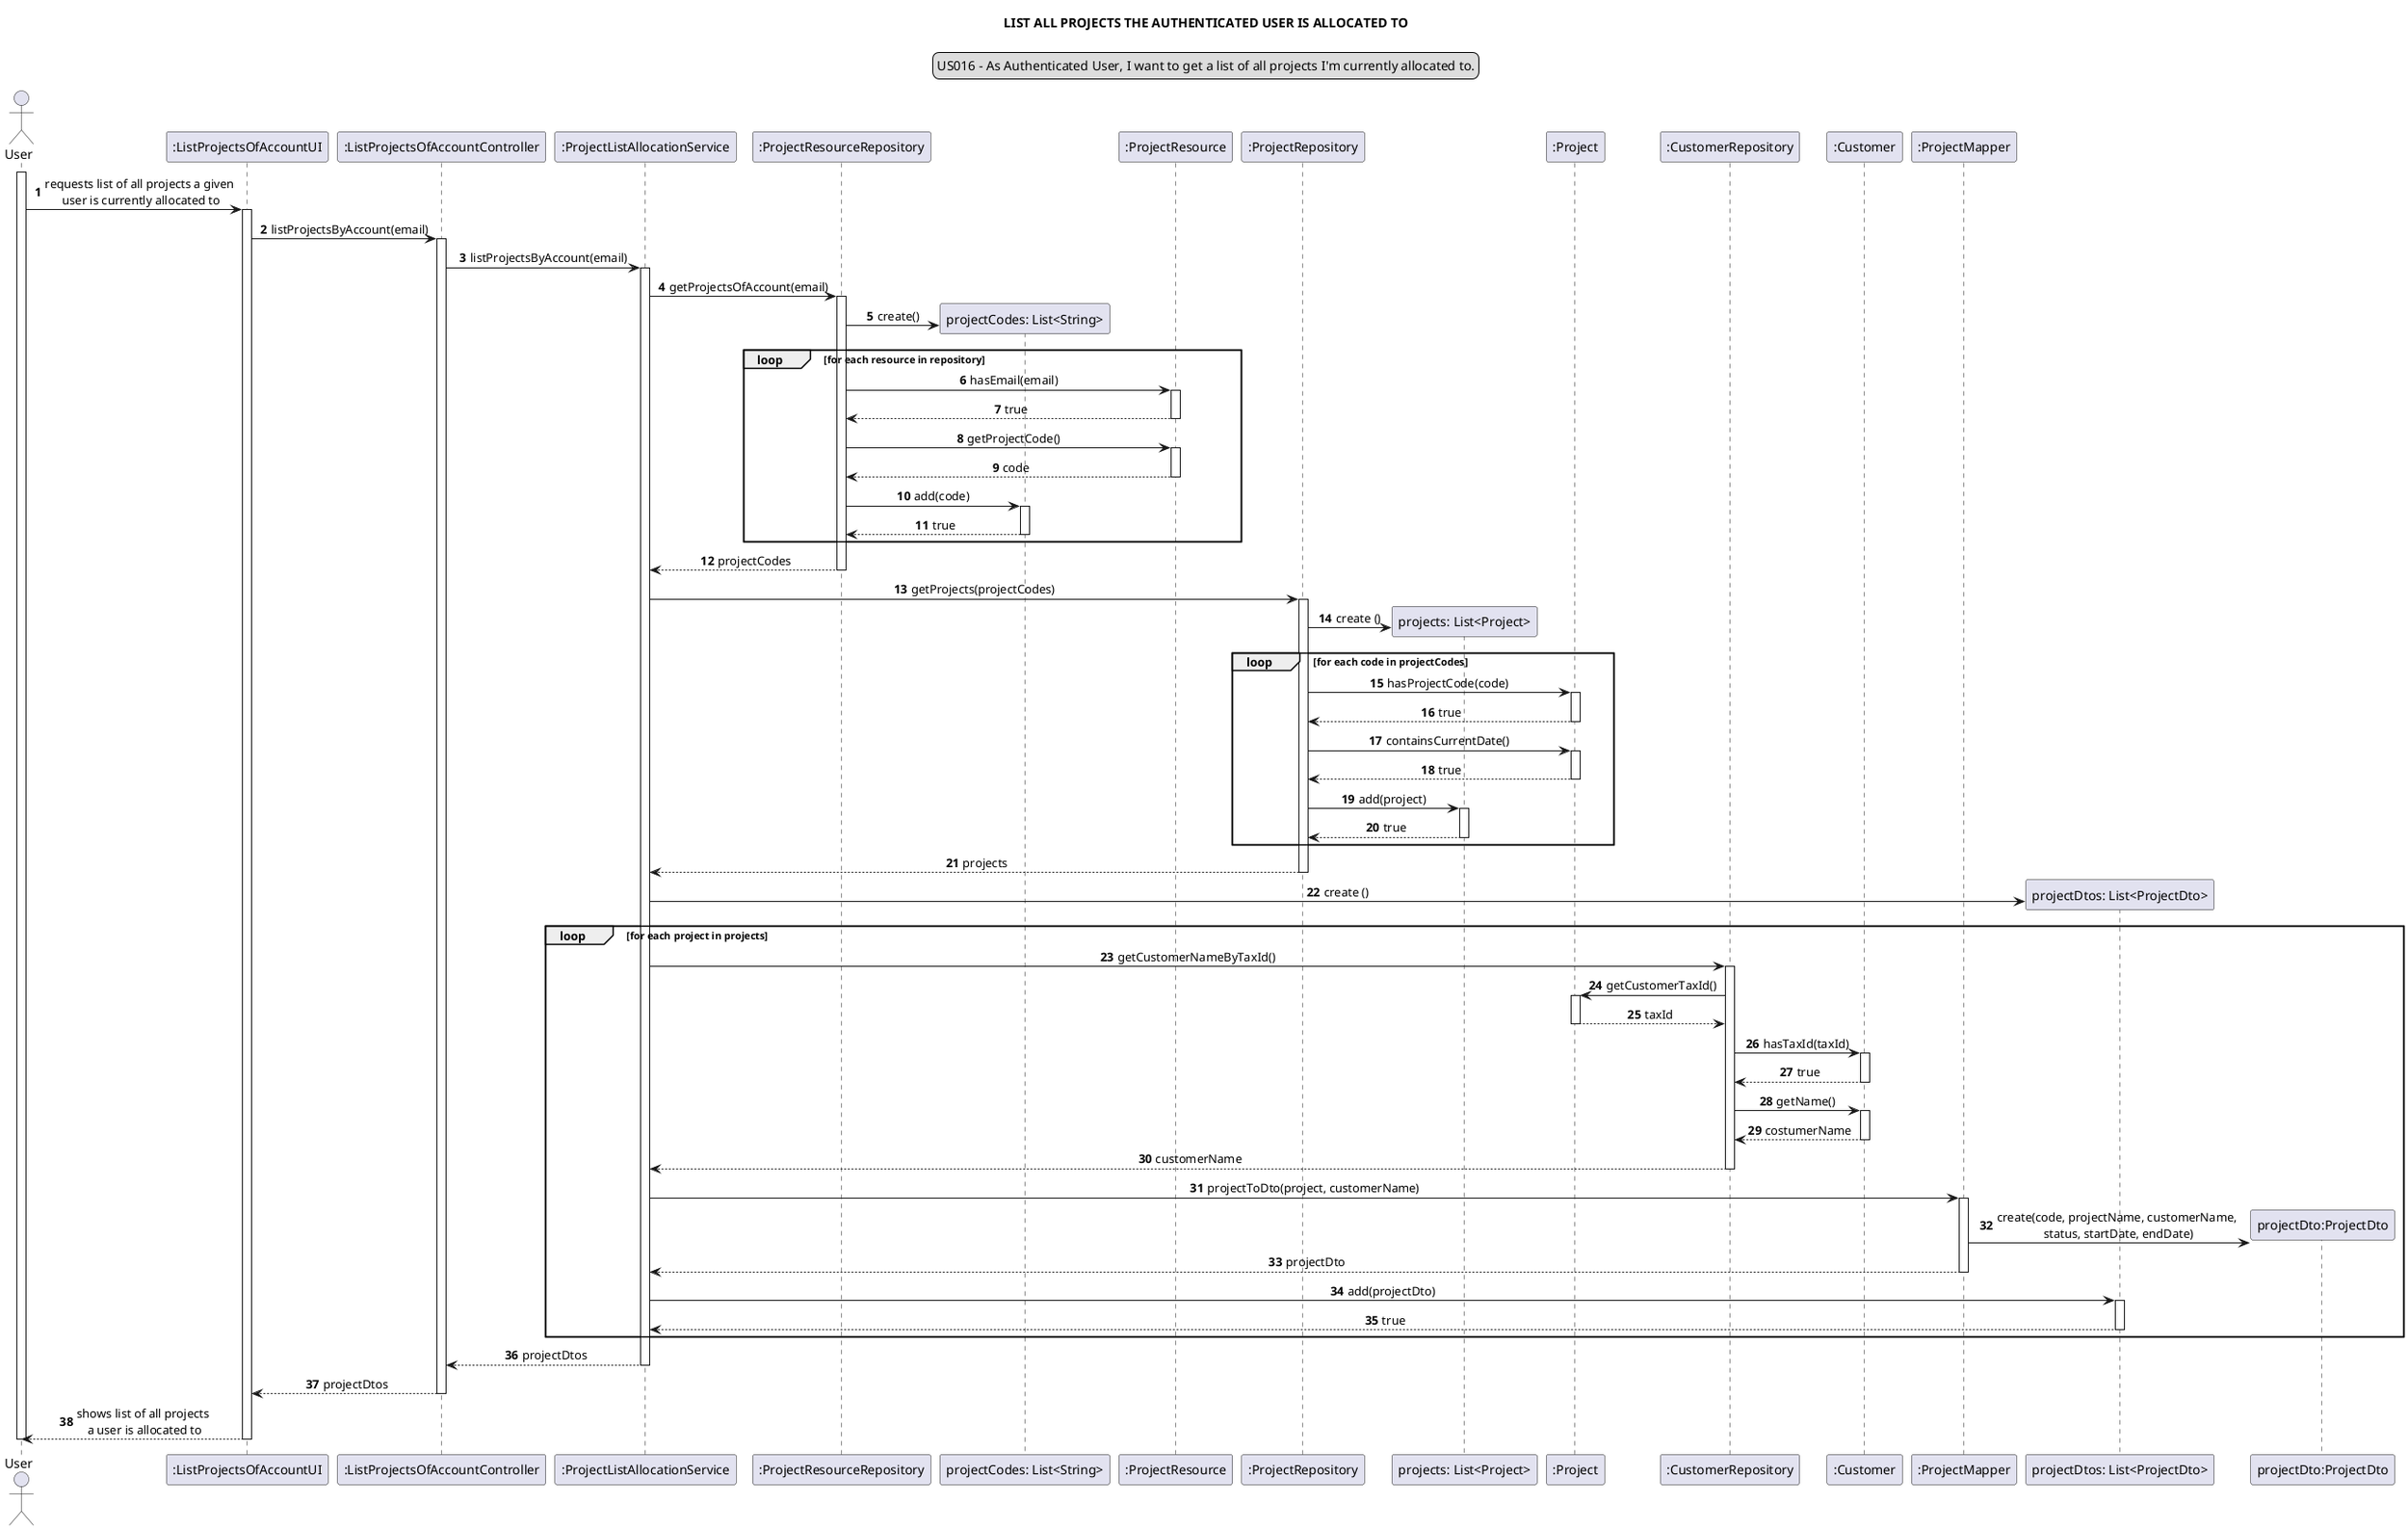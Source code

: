 @startuml

skinparam sequenceMessageAlign center
title LIST ALL PROJECTS THE AUTHENTICATED USER IS ALLOCATED TO
legend top
US016 - As Authenticated User, I want to get a list of all projects I'm currently allocated to.
end legend
autonumber
actor User

participant ":ListProjectsOfAccountUI" as ui
participant ":ListProjectsOfAccountController" as controller
participant ":ProjectListAllocationService" as service
participant ":ProjectResourceRepository" as resourceRepo
participant "projectCodes: List<String>" as projectList
participant ":ProjectResource" as resource
participant ":ProjectRepository" as projectRepo
participant "projects: List<Project>" as list
participant ":Project" as project
participant ":CustomerRepository" as customerRepo
participant ":Customer" as customer
participant ":ProjectMapper" as mapper
participant "projectDtos: List<ProjectDto>" as dtoList
participant "projectDto:ProjectDto" as dto


activate User
User -> ui: requests list of all projects a given\n user is currently allocated to
activate ui
ui -> controller: listProjectsByAccount(email)
activate controller
controller -> service: listProjectsByAccount(email)
activate service
service -> resourceRepo: getProjectsOfAccount(email)
activate resourceRepo
create projectList
resourceRepo -> projectList: create()
loop for each resource in repository
resourceRepo -> resource: hasEmail(email)
activate resource
resource --> resourceRepo: true
deactivate
resourceRepo -> resource: getProjectCode()
activate resource
resource --> resourceRepo: code
deactivate
resourceRepo -> projectList: add(code)
activate projectList
projectList --> resourceRepo: true
deactivate
end loop
service <-- resourceRepo:  projectCodes
deactivate resourceRepo
service -> projectRepo: getProjects(projectCodes)
activate projectRepo
create list
projectRepo -> list: create ()
loop for each code in projectCodes
projectRepo -> project: hasProjectCode(code)
activate project
project --> projectRepo: true
deactivate project
projectRepo -> project: containsCurrentDate()
activate project
project --> projectRepo: true
deactivate
projectRepo -> list: add(project)
activate list
list --> projectRepo: true
deactivate
end loop
projectRepo --> service: projects
deactivate projectRepo
create dtoList
service -> dtoList: create ()
loop for each project in projects
service -> customerRepo: getCustomerNameByTaxId()
activate customerRepo
customerRepo -> project: getCustomerTaxId()
activate project
project --> customerRepo: taxId
deactivate project
customerRepo -> customer: hasTaxId(taxId)
activate customer
customer --> customerRepo: true
deactivate customer
customerRepo -> customer: getName()
activate customer
customer --> customerRepo: costumerName
deactivate customer
customerRepo --> service: customerName
deactivate customerRepo
service -> mapper: projectToDto(project, customerName)
activate mapper
create dto
mapper -> dto: create(code, projectName, customerName, \nstatus, startDate, endDate)
mapper --> service: projectDto
deactivate mapper
service -> dtoList: add(projectDto)
activate dtoList
dtoList --> service: true
deactivate
end loop
deactivate mapper
service --> controller: projectDtos
deactivate service
controller --> ui: projectDtos
deactivate controller
ui --> User: shows list of all projects\n a user is allocated to
deactivate ui
deactivate User

@enduml